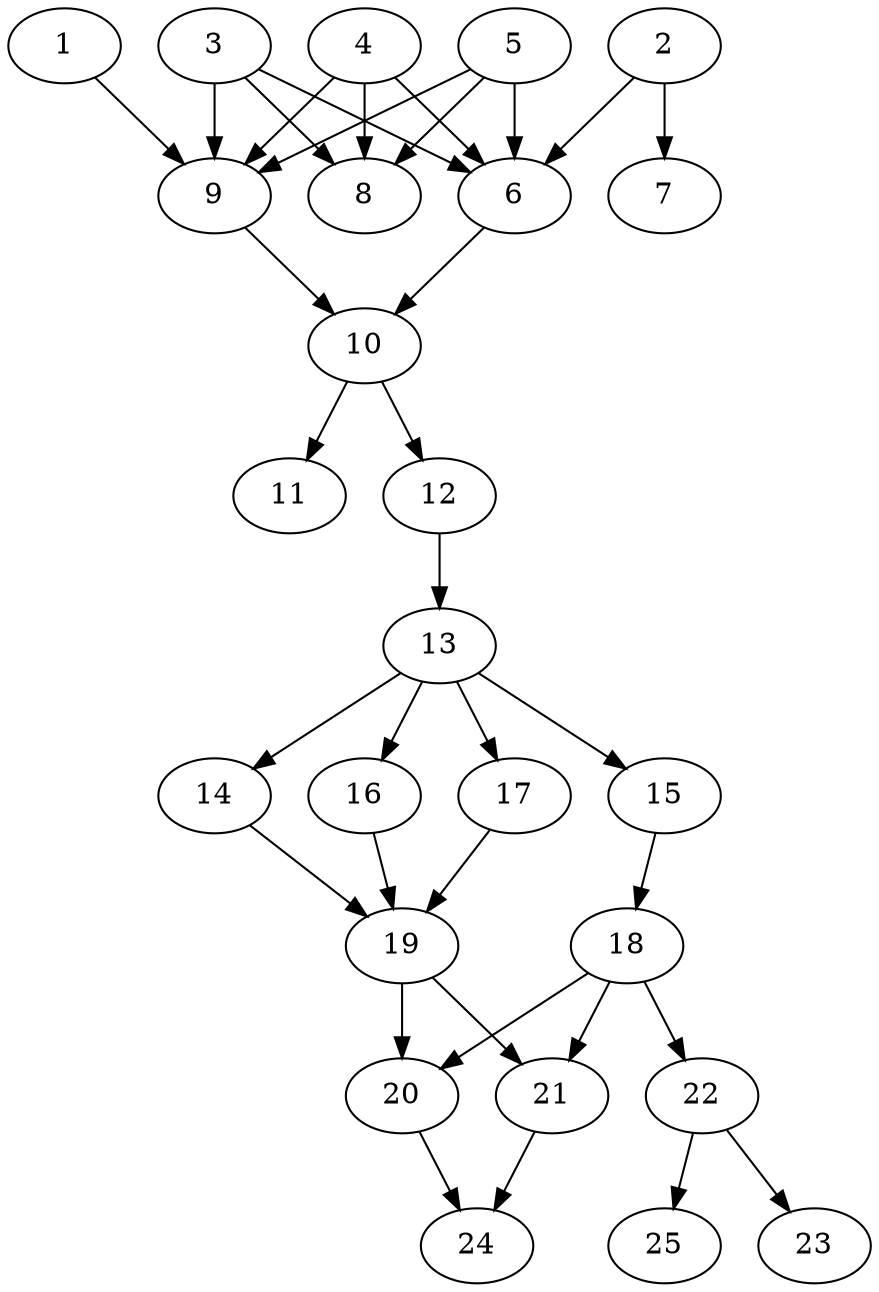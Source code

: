 // DAG automatically generated by daggen at Tue Jul 18 11:30:58 2017
// ./daggen --dot -n 25 --fat 0.5 --regular 0.2 --density 0.8 --jump 1 
digraph G {
  1 [size="691197699", alpha="0.09"]
  1 -> 9 [size ="33554432"]
  2 [size="1073741824000", alpha="0.17"]
  2 -> 6 [size ="838860800"]
  2 -> 7 [size ="838860800"]
  3 [size="9877309551", alpha="0.08"]
  3 -> 6 [size ="301989888"]
  3 -> 8 [size ="301989888"]
  3 -> 9 [size ="301989888"]
  4 [size="15389016612", alpha="0.07"]
  4 -> 6 [size ="536870912"]
  4 -> 8 [size ="536870912"]
  4 -> 9 [size ="536870912"]
  5 [size="549755813888", alpha="0.06"]
  5 -> 6 [size ="536870912"]
  5 -> 8 [size ="536870912"]
  5 -> 9 [size ="536870912"]
  6 [size="218526389772", alpha="0.17"]
  6 -> 10 [size ="209715200"]
  7 [size="306048151240", alpha="0.06"]
  8 [size="6347931091", alpha="0.09"]
  9 [size="368293445632", alpha="0.12"]
  9 -> 10 [size ="411041792"]
  10 [size="28991029248", alpha="0.12"]
  10 -> 11 [size ="75497472"]
  10 -> 12 [size ="75497472"]
  11 [size="1590191074", alpha="0.17"]
  12 [size="544100813643", alpha="0.06"]
  12 -> 13 [size ="411041792"]
  13 [size="151946010978", alpha="0.15"]
  13 -> 14 [size ="209715200"]
  13 -> 15 [size ="209715200"]
  13 -> 16 [size ="209715200"]
  13 -> 17 [size ="209715200"]
  14 [size="1073741824000", alpha="0.15"]
  14 -> 19 [size ="838860800"]
  15 [size="804677105980", alpha="0.07"]
  15 -> 18 [size ="838860800"]
  16 [size="13994102747", alpha="0.10"]
  16 -> 19 [size ="838860800"]
  17 [size="368293445632", alpha="0.15"]
  17 -> 19 [size ="411041792"]
  18 [size="7821548073", alpha="0.12"]
  18 -> 20 [size ="209715200"]
  18 -> 21 [size ="209715200"]
  18 -> 22 [size ="209715200"]
  19 [size="549755813888", alpha="0.07"]
  19 -> 20 [size ="536870912"]
  19 -> 21 [size ="536870912"]
  20 [size="3509255516", alpha="0.12"]
  20 -> 24 [size ="75497472"]
  21 [size="8589934592", alpha="0.01"]
  21 -> 24 [size ="33554432"]
  22 [size="1073741824000", alpha="0.18"]
  22 -> 23 [size ="838860800"]
  22 -> 25 [size ="838860800"]
  23 [size="134217728000", alpha="0.06"]
  24 [size="6750384492", alpha="0.13"]
  25 [size="839860524152", alpha="0.03"]
}
